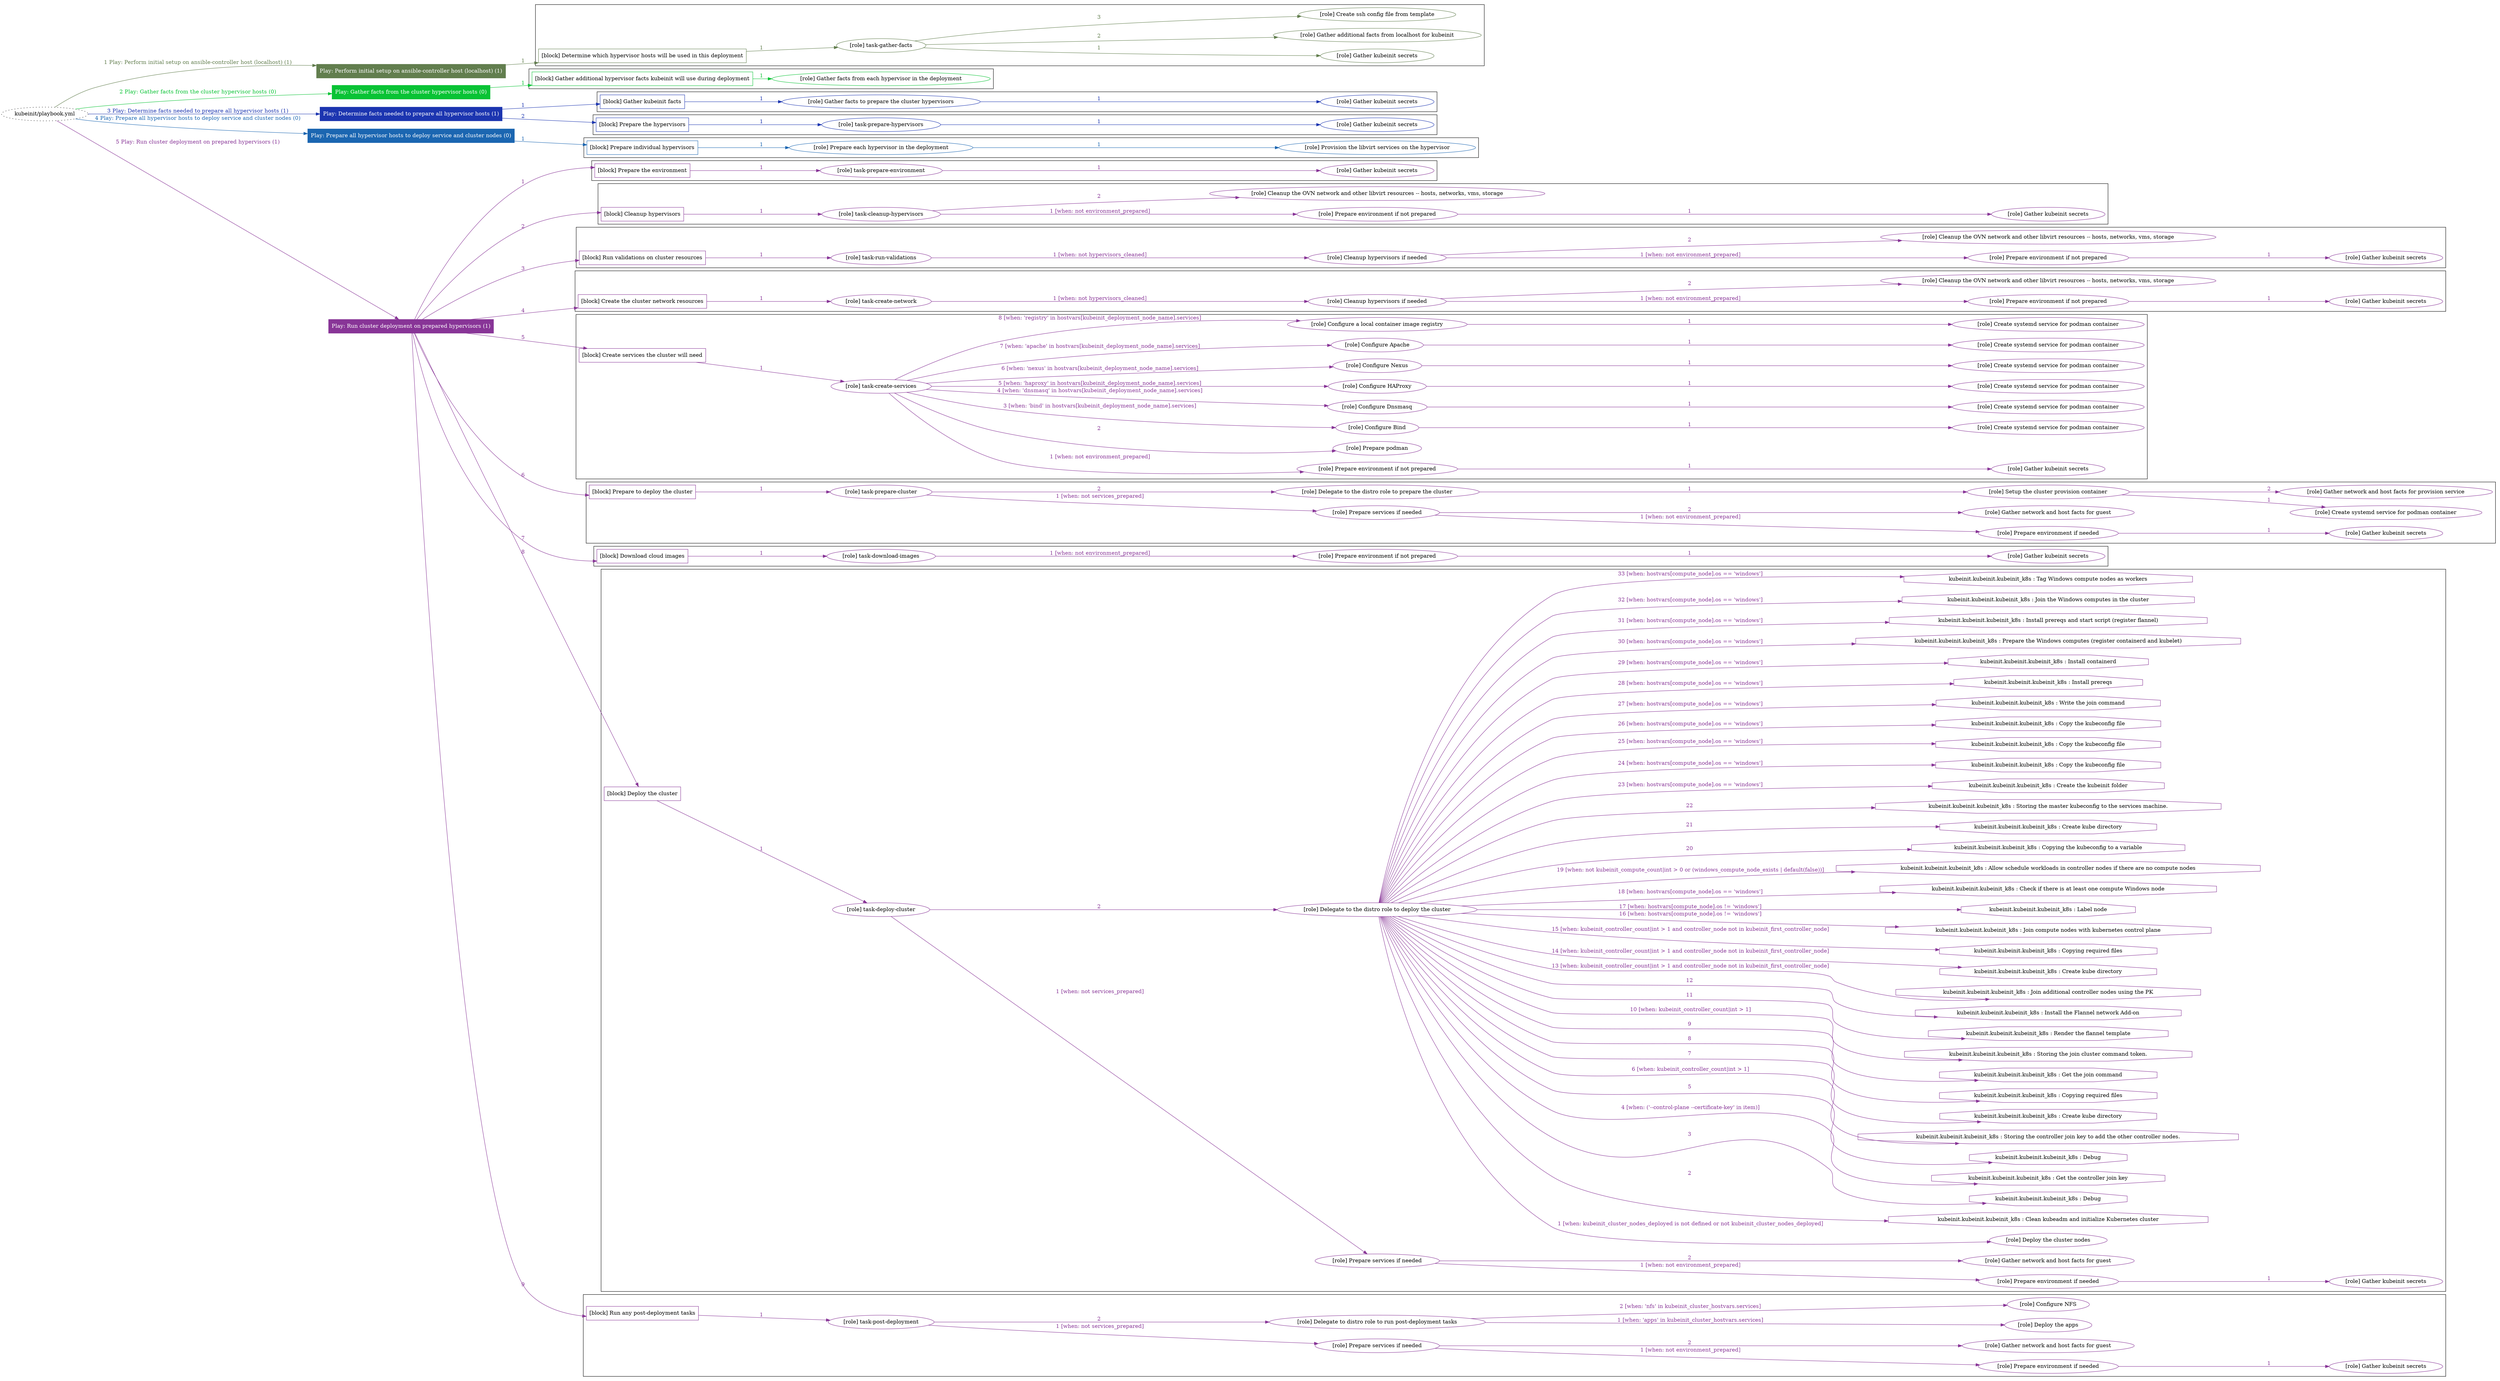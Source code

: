 digraph {
	graph [concentrate=true ordering=in rankdir=LR ratio=fill]
	edge [esep=5 sep=10]
	"kubeinit/playbook.yml" [URL="/home/runner/work/kubeinit/kubeinit/kubeinit/playbook.yml" id=playbook_6cd1c90b style=dotted]
	"kubeinit/playbook.yml" -> play_2596eaed [label="1 Play: Perform initial setup on ansible-controller host (localhost) (1)" color="#627e4e" fontcolor="#627e4e" id=edge_play_2596eaed labeltooltip="1 Play: Perform initial setup on ansible-controller host (localhost) (1)" tooltip="1 Play: Perform initial setup on ansible-controller host (localhost) (1)"]
	subgraph "Play: Perform initial setup on ansible-controller host (localhost) (1)" {
		play_2596eaed [label="Play: Perform initial setup on ansible-controller host (localhost) (1)" URL="/home/runner/work/kubeinit/kubeinit/kubeinit/playbook.yml" color="#627e4e" fontcolor="#ffffff" id=play_2596eaed shape=box style=filled tooltip=localhost]
		play_2596eaed -> block_2d318a64 [label=1 color="#627e4e" fontcolor="#627e4e" id=edge_block_2d318a64 labeltooltip=1 tooltip=1]
		subgraph cluster_block_2d318a64 {
			block_2d318a64 [label="[block] Determine which hypervisor hosts will be used in this deployment" URL="/home/runner/work/kubeinit/kubeinit/kubeinit/playbook.yml" color="#627e4e" id=block_2d318a64 labeltooltip="Determine which hypervisor hosts will be used in this deployment" shape=box tooltip="Determine which hypervisor hosts will be used in this deployment"]
			block_2d318a64 -> role_06f426f0 [label="1 " color="#627e4e" fontcolor="#627e4e" id=edge_role_06f426f0 labeltooltip="1 " tooltip="1 "]
			subgraph "task-gather-facts" {
				role_06f426f0 [label="[role] task-gather-facts" URL="/home/runner/work/kubeinit/kubeinit/kubeinit/playbook.yml" color="#627e4e" id=role_06f426f0 tooltip="task-gather-facts"]
				role_06f426f0 -> role_723dde45 [label="1 " color="#627e4e" fontcolor="#627e4e" id=edge_role_723dde45 labeltooltip="1 " tooltip="1 "]
				subgraph "Gather kubeinit secrets" {
					role_723dde45 [label="[role] Gather kubeinit secrets" URL="/home/runner/.ansible/collections/ansible_collections/kubeinit/kubeinit/roles/kubeinit_prepare/tasks/build_hypervisors_group.yml" color="#627e4e" id=role_723dde45 tooltip="Gather kubeinit secrets"]
				}
				role_06f426f0 -> role_56e23684 [label="2 " color="#627e4e" fontcolor="#627e4e" id=edge_role_56e23684 labeltooltip="2 " tooltip="2 "]
				subgraph "Gather additional facts from localhost for kubeinit" {
					role_56e23684 [label="[role] Gather additional facts from localhost for kubeinit" URL="/home/runner/.ansible/collections/ansible_collections/kubeinit/kubeinit/roles/kubeinit_prepare/tasks/build_hypervisors_group.yml" color="#627e4e" id=role_56e23684 tooltip="Gather additional facts from localhost for kubeinit"]
				}
				role_06f426f0 -> role_3314333c [label="3 " color="#627e4e" fontcolor="#627e4e" id=edge_role_3314333c labeltooltip="3 " tooltip="3 "]
				subgraph "Create ssh config file from template" {
					role_3314333c [label="[role] Create ssh config file from template" URL="/home/runner/.ansible/collections/ansible_collections/kubeinit/kubeinit/roles/kubeinit_prepare/tasks/build_hypervisors_group.yml" color="#627e4e" id=role_3314333c tooltip="Create ssh config file from template"]
				}
			}
		}
	}
	"kubeinit/playbook.yml" -> play_8a910656 [label="2 Play: Gather facts from the cluster hypervisor hosts (0)" color="#09c335" fontcolor="#09c335" id=edge_play_8a910656 labeltooltip="2 Play: Gather facts from the cluster hypervisor hosts (0)" tooltip="2 Play: Gather facts from the cluster hypervisor hosts (0)"]
	subgraph "Play: Gather facts from the cluster hypervisor hosts (0)" {
		play_8a910656 [label="Play: Gather facts from the cluster hypervisor hosts (0)" URL="/home/runner/work/kubeinit/kubeinit/kubeinit/playbook.yml" color="#09c335" fontcolor="#ffffff" id=play_8a910656 shape=box style=filled tooltip="Play: Gather facts from the cluster hypervisor hosts (0)"]
		play_8a910656 -> block_aadad2a4 [label=1 color="#09c335" fontcolor="#09c335" id=edge_block_aadad2a4 labeltooltip=1 tooltip=1]
		subgraph cluster_block_aadad2a4 {
			block_aadad2a4 [label="[block] Gather additional hypervisor facts kubeinit will use during deployment" URL="/home/runner/work/kubeinit/kubeinit/kubeinit/playbook.yml" color="#09c335" id=block_aadad2a4 labeltooltip="Gather additional hypervisor facts kubeinit will use during deployment" shape=box tooltip="Gather additional hypervisor facts kubeinit will use during deployment"]
			block_aadad2a4 -> role_eaeef85c [label="1 " color="#09c335" fontcolor="#09c335" id=edge_role_eaeef85c labeltooltip="1 " tooltip="1 "]
			subgraph "Gather facts from each hypervisor in the deployment" {
				role_eaeef85c [label="[role] Gather facts from each hypervisor in the deployment" URL="/home/runner/work/kubeinit/kubeinit/kubeinit/playbook.yml" color="#09c335" id=role_eaeef85c tooltip="Gather facts from each hypervisor in the deployment"]
			}
		}
	}
	"kubeinit/playbook.yml" -> play_8c38d29a [label="3 Play: Determine facts needed to prepare all hypervisor hosts (1)" color="#1c35b0" fontcolor="#1c35b0" id=edge_play_8c38d29a labeltooltip="3 Play: Determine facts needed to prepare all hypervisor hosts (1)" tooltip="3 Play: Determine facts needed to prepare all hypervisor hosts (1)"]
	subgraph "Play: Determine facts needed to prepare all hypervisor hosts (1)" {
		play_8c38d29a [label="Play: Determine facts needed to prepare all hypervisor hosts (1)" URL="/home/runner/work/kubeinit/kubeinit/kubeinit/playbook.yml" color="#1c35b0" fontcolor="#ffffff" id=play_8c38d29a shape=box style=filled tooltip=localhost]
		play_8c38d29a -> block_cac053df [label=1 color="#1c35b0" fontcolor="#1c35b0" id=edge_block_cac053df labeltooltip=1 tooltip=1]
		subgraph cluster_block_cac053df {
			block_cac053df [label="[block] Gather kubeinit facts" URL="/home/runner/work/kubeinit/kubeinit/kubeinit/playbook.yml" color="#1c35b0" id=block_cac053df labeltooltip="Gather kubeinit facts" shape=box tooltip="Gather kubeinit facts"]
			block_cac053df -> role_0bf59daf [label="1 " color="#1c35b0" fontcolor="#1c35b0" id=edge_role_0bf59daf labeltooltip="1 " tooltip="1 "]
			subgraph "Gather facts to prepare the cluster hypervisors" {
				role_0bf59daf [label="[role] Gather facts to prepare the cluster hypervisors" URL="/home/runner/work/kubeinit/kubeinit/kubeinit/playbook.yml" color="#1c35b0" id=role_0bf59daf tooltip="Gather facts to prepare the cluster hypervisors"]
				role_0bf59daf -> role_7d1bb1bf [label="1 " color="#1c35b0" fontcolor="#1c35b0" id=edge_role_7d1bb1bf labeltooltip="1 " tooltip="1 "]
				subgraph "Gather kubeinit secrets" {
					role_7d1bb1bf [label="[role] Gather kubeinit secrets" URL="/home/runner/.ansible/collections/ansible_collections/kubeinit/kubeinit/roles/kubeinit_prepare/tasks/gather_kubeinit_facts.yml" color="#1c35b0" id=role_7d1bb1bf tooltip="Gather kubeinit secrets"]
				}
			}
		}
		play_8c38d29a -> block_60a79289 [label=2 color="#1c35b0" fontcolor="#1c35b0" id=edge_block_60a79289 labeltooltip=2 tooltip=2]
		subgraph cluster_block_60a79289 {
			block_60a79289 [label="[block] Prepare the hypervisors" URL="/home/runner/work/kubeinit/kubeinit/kubeinit/playbook.yml" color="#1c35b0" id=block_60a79289 labeltooltip="Prepare the hypervisors" shape=box tooltip="Prepare the hypervisors"]
			block_60a79289 -> role_47d7f6bb [label="1 " color="#1c35b0" fontcolor="#1c35b0" id=edge_role_47d7f6bb labeltooltip="1 " tooltip="1 "]
			subgraph "task-prepare-hypervisors" {
				role_47d7f6bb [label="[role] task-prepare-hypervisors" URL="/home/runner/work/kubeinit/kubeinit/kubeinit/playbook.yml" color="#1c35b0" id=role_47d7f6bb tooltip="task-prepare-hypervisors"]
				role_47d7f6bb -> role_00a6369d [label="1 " color="#1c35b0" fontcolor="#1c35b0" id=edge_role_00a6369d labeltooltip="1 " tooltip="1 "]
				subgraph "Gather kubeinit secrets" {
					role_00a6369d [label="[role] Gather kubeinit secrets" URL="/home/runner/.ansible/collections/ansible_collections/kubeinit/kubeinit/roles/kubeinit_prepare/tasks/gather_kubeinit_facts.yml" color="#1c35b0" id=role_00a6369d tooltip="Gather kubeinit secrets"]
				}
			}
		}
	}
	"kubeinit/playbook.yml" -> play_b1c1592c [label="4 Play: Prepare all hypervisor hosts to deploy service and cluster nodes (0)" color="#1b66b1" fontcolor="#1b66b1" id=edge_play_b1c1592c labeltooltip="4 Play: Prepare all hypervisor hosts to deploy service and cluster nodes (0)" tooltip="4 Play: Prepare all hypervisor hosts to deploy service and cluster nodes (0)"]
	subgraph "Play: Prepare all hypervisor hosts to deploy service and cluster nodes (0)" {
		play_b1c1592c [label="Play: Prepare all hypervisor hosts to deploy service and cluster nodes (0)" URL="/home/runner/work/kubeinit/kubeinit/kubeinit/playbook.yml" color="#1b66b1" fontcolor="#ffffff" id=play_b1c1592c shape=box style=filled tooltip="Play: Prepare all hypervisor hosts to deploy service and cluster nodes (0)"]
		play_b1c1592c -> block_185d0846 [label=1 color="#1b66b1" fontcolor="#1b66b1" id=edge_block_185d0846 labeltooltip=1 tooltip=1]
		subgraph cluster_block_185d0846 {
			block_185d0846 [label="[block] Prepare individual hypervisors" URL="/home/runner/work/kubeinit/kubeinit/kubeinit/playbook.yml" color="#1b66b1" id=block_185d0846 labeltooltip="Prepare individual hypervisors" shape=box tooltip="Prepare individual hypervisors"]
			block_185d0846 -> role_83cc82c0 [label="1 " color="#1b66b1" fontcolor="#1b66b1" id=edge_role_83cc82c0 labeltooltip="1 " tooltip="1 "]
			subgraph "Prepare each hypervisor in the deployment" {
				role_83cc82c0 [label="[role] Prepare each hypervisor in the deployment" URL="/home/runner/work/kubeinit/kubeinit/kubeinit/playbook.yml" color="#1b66b1" id=role_83cc82c0 tooltip="Prepare each hypervisor in the deployment"]
				role_83cc82c0 -> role_b34297ec [label="1 " color="#1b66b1" fontcolor="#1b66b1" id=edge_role_b34297ec labeltooltip="1 " tooltip="1 "]
				subgraph "Provision the libvirt services on the hypervisor" {
					role_b34297ec [label="[role] Provision the libvirt services on the hypervisor" URL="/home/runner/.ansible/collections/ansible_collections/kubeinit/kubeinit/roles/kubeinit_prepare/tasks/prepare_hypervisor.yml" color="#1b66b1" id=role_b34297ec tooltip="Provision the libvirt services on the hypervisor"]
				}
			}
		}
	}
	"kubeinit/playbook.yml" -> play_fc7db568 [label="5 Play: Run cluster deployment on prepared hypervisors (1)" color="#883597" fontcolor="#883597" id=edge_play_fc7db568 labeltooltip="5 Play: Run cluster deployment on prepared hypervisors (1)" tooltip="5 Play: Run cluster deployment on prepared hypervisors (1)"]
	subgraph "Play: Run cluster deployment on prepared hypervisors (1)" {
		play_fc7db568 [label="Play: Run cluster deployment on prepared hypervisors (1)" URL="/home/runner/work/kubeinit/kubeinit/kubeinit/playbook.yml" color="#883597" fontcolor="#ffffff" id=play_fc7db568 shape=box style=filled tooltip=localhost]
		play_fc7db568 -> block_4b67304a [label=1 color="#883597" fontcolor="#883597" id=edge_block_4b67304a labeltooltip=1 tooltip=1]
		subgraph cluster_block_4b67304a {
			block_4b67304a [label="[block] Prepare the environment" URL="/home/runner/work/kubeinit/kubeinit/kubeinit/playbook.yml" color="#883597" id=block_4b67304a labeltooltip="Prepare the environment" shape=box tooltip="Prepare the environment"]
			block_4b67304a -> role_088a3d6b [label="1 " color="#883597" fontcolor="#883597" id=edge_role_088a3d6b labeltooltip="1 " tooltip="1 "]
			subgraph "task-prepare-environment" {
				role_088a3d6b [label="[role] task-prepare-environment" URL="/home/runner/work/kubeinit/kubeinit/kubeinit/playbook.yml" color="#883597" id=role_088a3d6b tooltip="task-prepare-environment"]
				role_088a3d6b -> role_ca951003 [label="1 " color="#883597" fontcolor="#883597" id=edge_role_ca951003 labeltooltip="1 " tooltip="1 "]
				subgraph "Gather kubeinit secrets" {
					role_ca951003 [label="[role] Gather kubeinit secrets" URL="/home/runner/.ansible/collections/ansible_collections/kubeinit/kubeinit/roles/kubeinit_prepare/tasks/gather_kubeinit_facts.yml" color="#883597" id=role_ca951003 tooltip="Gather kubeinit secrets"]
				}
			}
		}
		play_fc7db568 -> block_33409032 [label=2 color="#883597" fontcolor="#883597" id=edge_block_33409032 labeltooltip=2 tooltip=2]
		subgraph cluster_block_33409032 {
			block_33409032 [label="[block] Cleanup hypervisors" URL="/home/runner/work/kubeinit/kubeinit/kubeinit/playbook.yml" color="#883597" id=block_33409032 labeltooltip="Cleanup hypervisors" shape=box tooltip="Cleanup hypervisors"]
			block_33409032 -> role_231fa9fe [label="1 " color="#883597" fontcolor="#883597" id=edge_role_231fa9fe labeltooltip="1 " tooltip="1 "]
			subgraph "task-cleanup-hypervisors" {
				role_231fa9fe [label="[role] task-cleanup-hypervisors" URL="/home/runner/work/kubeinit/kubeinit/kubeinit/playbook.yml" color="#883597" id=role_231fa9fe tooltip="task-cleanup-hypervisors"]
				role_231fa9fe -> role_cd4d8c81 [label="1 [when: not environment_prepared]" color="#883597" fontcolor="#883597" id=edge_role_cd4d8c81 labeltooltip="1 [when: not environment_prepared]" tooltip="1 [when: not environment_prepared]"]
				subgraph "Prepare environment if not prepared" {
					role_cd4d8c81 [label="[role] Prepare environment if not prepared" URL="/home/runner/.ansible/collections/ansible_collections/kubeinit/kubeinit/roles/kubeinit_prepare/tasks/cleanup_hypervisors.yml" color="#883597" id=role_cd4d8c81 tooltip="Prepare environment if not prepared"]
					role_cd4d8c81 -> role_4d11ce6a [label="1 " color="#883597" fontcolor="#883597" id=edge_role_4d11ce6a labeltooltip="1 " tooltip="1 "]
					subgraph "Gather kubeinit secrets" {
						role_4d11ce6a [label="[role] Gather kubeinit secrets" URL="/home/runner/.ansible/collections/ansible_collections/kubeinit/kubeinit/roles/kubeinit_prepare/tasks/gather_kubeinit_facts.yml" color="#883597" id=role_4d11ce6a tooltip="Gather kubeinit secrets"]
					}
				}
				role_231fa9fe -> role_befc168a [label="2 " color="#883597" fontcolor="#883597" id=edge_role_befc168a labeltooltip="2 " tooltip="2 "]
				subgraph "Cleanup the OVN network and other libvirt resources -- hosts, networks, vms, storage" {
					role_befc168a [label="[role] Cleanup the OVN network and other libvirt resources -- hosts, networks, vms, storage" URL="/home/runner/.ansible/collections/ansible_collections/kubeinit/kubeinit/roles/kubeinit_prepare/tasks/cleanup_hypervisors.yml" color="#883597" id=role_befc168a tooltip="Cleanup the OVN network and other libvirt resources -- hosts, networks, vms, storage"]
				}
			}
		}
		play_fc7db568 -> block_1a5bb47a [label=3 color="#883597" fontcolor="#883597" id=edge_block_1a5bb47a labeltooltip=3 tooltip=3]
		subgraph cluster_block_1a5bb47a {
			block_1a5bb47a [label="[block] Run validations on cluster resources" URL="/home/runner/work/kubeinit/kubeinit/kubeinit/playbook.yml" color="#883597" id=block_1a5bb47a labeltooltip="Run validations on cluster resources" shape=box tooltip="Run validations on cluster resources"]
			block_1a5bb47a -> role_2c26dd1b [label="1 " color="#883597" fontcolor="#883597" id=edge_role_2c26dd1b labeltooltip="1 " tooltip="1 "]
			subgraph "task-run-validations" {
				role_2c26dd1b [label="[role] task-run-validations" URL="/home/runner/work/kubeinit/kubeinit/kubeinit/playbook.yml" color="#883597" id=role_2c26dd1b tooltip="task-run-validations"]
				role_2c26dd1b -> role_2e490c1e [label="1 [when: not hypervisors_cleaned]" color="#883597" fontcolor="#883597" id=edge_role_2e490c1e labeltooltip="1 [when: not hypervisors_cleaned]" tooltip="1 [when: not hypervisors_cleaned]"]
				subgraph "Cleanup hypervisors if needed" {
					role_2e490c1e [label="[role] Cleanup hypervisors if needed" URL="/home/runner/.ansible/collections/ansible_collections/kubeinit/kubeinit/roles/kubeinit_validations/tasks/main.yml" color="#883597" id=role_2e490c1e tooltip="Cleanup hypervisors if needed"]
					role_2e490c1e -> role_057f5fc7 [label="1 [when: not environment_prepared]" color="#883597" fontcolor="#883597" id=edge_role_057f5fc7 labeltooltip="1 [when: not environment_prepared]" tooltip="1 [when: not environment_prepared]"]
					subgraph "Prepare environment if not prepared" {
						role_057f5fc7 [label="[role] Prepare environment if not prepared" URL="/home/runner/.ansible/collections/ansible_collections/kubeinit/kubeinit/roles/kubeinit_prepare/tasks/cleanup_hypervisors.yml" color="#883597" id=role_057f5fc7 tooltip="Prepare environment if not prepared"]
						role_057f5fc7 -> role_92727cf8 [label="1 " color="#883597" fontcolor="#883597" id=edge_role_92727cf8 labeltooltip="1 " tooltip="1 "]
						subgraph "Gather kubeinit secrets" {
							role_92727cf8 [label="[role] Gather kubeinit secrets" URL="/home/runner/.ansible/collections/ansible_collections/kubeinit/kubeinit/roles/kubeinit_prepare/tasks/gather_kubeinit_facts.yml" color="#883597" id=role_92727cf8 tooltip="Gather kubeinit secrets"]
						}
					}
					role_2e490c1e -> role_3b233b95 [label="2 " color="#883597" fontcolor="#883597" id=edge_role_3b233b95 labeltooltip="2 " tooltip="2 "]
					subgraph "Cleanup the OVN network and other libvirt resources -- hosts, networks, vms, storage" {
						role_3b233b95 [label="[role] Cleanup the OVN network and other libvirt resources -- hosts, networks, vms, storage" URL="/home/runner/.ansible/collections/ansible_collections/kubeinit/kubeinit/roles/kubeinit_prepare/tasks/cleanup_hypervisors.yml" color="#883597" id=role_3b233b95 tooltip="Cleanup the OVN network and other libvirt resources -- hosts, networks, vms, storage"]
					}
				}
			}
		}
		play_fc7db568 -> block_cf1c6bbc [label=4 color="#883597" fontcolor="#883597" id=edge_block_cf1c6bbc labeltooltip=4 tooltip=4]
		subgraph cluster_block_cf1c6bbc {
			block_cf1c6bbc [label="[block] Create the cluster network resources" URL="/home/runner/work/kubeinit/kubeinit/kubeinit/playbook.yml" color="#883597" id=block_cf1c6bbc labeltooltip="Create the cluster network resources" shape=box tooltip="Create the cluster network resources"]
			block_cf1c6bbc -> role_b7f84f1e [label="1 " color="#883597" fontcolor="#883597" id=edge_role_b7f84f1e labeltooltip="1 " tooltip="1 "]
			subgraph "task-create-network" {
				role_b7f84f1e [label="[role] task-create-network" URL="/home/runner/work/kubeinit/kubeinit/kubeinit/playbook.yml" color="#883597" id=role_b7f84f1e tooltip="task-create-network"]
				role_b7f84f1e -> role_863b9862 [label="1 [when: not hypervisors_cleaned]" color="#883597" fontcolor="#883597" id=edge_role_863b9862 labeltooltip="1 [when: not hypervisors_cleaned]" tooltip="1 [when: not hypervisors_cleaned]"]
				subgraph "Cleanup hypervisors if needed" {
					role_863b9862 [label="[role] Cleanup hypervisors if needed" URL="/home/runner/.ansible/collections/ansible_collections/kubeinit/kubeinit/roles/kubeinit_libvirt/tasks/create_network.yml" color="#883597" id=role_863b9862 tooltip="Cleanup hypervisors if needed"]
					role_863b9862 -> role_1a20f702 [label="1 [when: not environment_prepared]" color="#883597" fontcolor="#883597" id=edge_role_1a20f702 labeltooltip="1 [when: not environment_prepared]" tooltip="1 [when: not environment_prepared]"]
					subgraph "Prepare environment if not prepared" {
						role_1a20f702 [label="[role] Prepare environment if not prepared" URL="/home/runner/.ansible/collections/ansible_collections/kubeinit/kubeinit/roles/kubeinit_prepare/tasks/cleanup_hypervisors.yml" color="#883597" id=role_1a20f702 tooltip="Prepare environment if not prepared"]
						role_1a20f702 -> role_106dc65d [label="1 " color="#883597" fontcolor="#883597" id=edge_role_106dc65d labeltooltip="1 " tooltip="1 "]
						subgraph "Gather kubeinit secrets" {
							role_106dc65d [label="[role] Gather kubeinit secrets" URL="/home/runner/.ansible/collections/ansible_collections/kubeinit/kubeinit/roles/kubeinit_prepare/tasks/gather_kubeinit_facts.yml" color="#883597" id=role_106dc65d tooltip="Gather kubeinit secrets"]
						}
					}
					role_863b9862 -> role_77053f03 [label="2 " color="#883597" fontcolor="#883597" id=edge_role_77053f03 labeltooltip="2 " tooltip="2 "]
					subgraph "Cleanup the OVN network and other libvirt resources -- hosts, networks, vms, storage" {
						role_77053f03 [label="[role] Cleanup the OVN network and other libvirt resources -- hosts, networks, vms, storage" URL="/home/runner/.ansible/collections/ansible_collections/kubeinit/kubeinit/roles/kubeinit_prepare/tasks/cleanup_hypervisors.yml" color="#883597" id=role_77053f03 tooltip="Cleanup the OVN network and other libvirt resources -- hosts, networks, vms, storage"]
					}
				}
			}
		}
		play_fc7db568 -> block_3d123878 [label=5 color="#883597" fontcolor="#883597" id=edge_block_3d123878 labeltooltip=5 tooltip=5]
		subgraph cluster_block_3d123878 {
			block_3d123878 [label="[block] Create services the cluster will need" URL="/home/runner/work/kubeinit/kubeinit/kubeinit/playbook.yml" color="#883597" id=block_3d123878 labeltooltip="Create services the cluster will need" shape=box tooltip="Create services the cluster will need"]
			block_3d123878 -> role_49d8711d [label="1 " color="#883597" fontcolor="#883597" id=edge_role_49d8711d labeltooltip="1 " tooltip="1 "]
			subgraph "task-create-services" {
				role_49d8711d [label="[role] task-create-services" URL="/home/runner/work/kubeinit/kubeinit/kubeinit/playbook.yml" color="#883597" id=role_49d8711d tooltip="task-create-services"]
				role_49d8711d -> role_4f2101cf [label="1 [when: not environment_prepared]" color="#883597" fontcolor="#883597" id=edge_role_4f2101cf labeltooltip="1 [when: not environment_prepared]" tooltip="1 [when: not environment_prepared]"]
				subgraph "Prepare environment if not prepared" {
					role_4f2101cf [label="[role] Prepare environment if not prepared" URL="/home/runner/.ansible/collections/ansible_collections/kubeinit/kubeinit/roles/kubeinit_services/tasks/main.yml" color="#883597" id=role_4f2101cf tooltip="Prepare environment if not prepared"]
					role_4f2101cf -> role_47a66493 [label="1 " color="#883597" fontcolor="#883597" id=edge_role_47a66493 labeltooltip="1 " tooltip="1 "]
					subgraph "Gather kubeinit secrets" {
						role_47a66493 [label="[role] Gather kubeinit secrets" URL="/home/runner/.ansible/collections/ansible_collections/kubeinit/kubeinit/roles/kubeinit_prepare/tasks/gather_kubeinit_facts.yml" color="#883597" id=role_47a66493 tooltip="Gather kubeinit secrets"]
					}
				}
				role_49d8711d -> role_ff10ff12 [label="2 " color="#883597" fontcolor="#883597" id=edge_role_ff10ff12 labeltooltip="2 " tooltip="2 "]
				subgraph "Prepare podman" {
					role_ff10ff12 [label="[role] Prepare podman" URL="/home/runner/.ansible/collections/ansible_collections/kubeinit/kubeinit/roles/kubeinit_services/tasks/00_create_service_pod.yml" color="#883597" id=role_ff10ff12 tooltip="Prepare podman"]
				}
				role_49d8711d -> role_e0fc88f6 [label="3 [when: 'bind' in hostvars[kubeinit_deployment_node_name].services]" color="#883597" fontcolor="#883597" id=edge_role_e0fc88f6 labeltooltip="3 [when: 'bind' in hostvars[kubeinit_deployment_node_name].services]" tooltip="3 [when: 'bind' in hostvars[kubeinit_deployment_node_name].services]"]
				subgraph "Configure Bind" {
					role_e0fc88f6 [label="[role] Configure Bind" URL="/home/runner/.ansible/collections/ansible_collections/kubeinit/kubeinit/roles/kubeinit_services/tasks/start_services_containers.yml" color="#883597" id=role_e0fc88f6 tooltip="Configure Bind"]
					role_e0fc88f6 -> role_2c2c0b83 [label="1 " color="#883597" fontcolor="#883597" id=edge_role_2c2c0b83 labeltooltip="1 " tooltip="1 "]
					subgraph "Create systemd service for podman container" {
						role_2c2c0b83 [label="[role] Create systemd service for podman container" URL="/home/runner/.ansible/collections/ansible_collections/kubeinit/kubeinit/roles/kubeinit_bind/tasks/main.yml" color="#883597" id=role_2c2c0b83 tooltip="Create systemd service for podman container"]
					}
				}
				role_49d8711d -> role_540785b8 [label="4 [when: 'dnsmasq' in hostvars[kubeinit_deployment_node_name].services]" color="#883597" fontcolor="#883597" id=edge_role_540785b8 labeltooltip="4 [when: 'dnsmasq' in hostvars[kubeinit_deployment_node_name].services]" tooltip="4 [when: 'dnsmasq' in hostvars[kubeinit_deployment_node_name].services]"]
				subgraph "Configure Dnsmasq" {
					role_540785b8 [label="[role] Configure Dnsmasq" URL="/home/runner/.ansible/collections/ansible_collections/kubeinit/kubeinit/roles/kubeinit_services/tasks/start_services_containers.yml" color="#883597" id=role_540785b8 tooltip="Configure Dnsmasq"]
					role_540785b8 -> role_a8b24229 [label="1 " color="#883597" fontcolor="#883597" id=edge_role_a8b24229 labeltooltip="1 " tooltip="1 "]
					subgraph "Create systemd service for podman container" {
						role_a8b24229 [label="[role] Create systemd service for podman container" URL="/home/runner/.ansible/collections/ansible_collections/kubeinit/kubeinit/roles/kubeinit_dnsmasq/tasks/main.yml" color="#883597" id=role_a8b24229 tooltip="Create systemd service for podman container"]
					}
				}
				role_49d8711d -> role_2ce8d0b9 [label="5 [when: 'haproxy' in hostvars[kubeinit_deployment_node_name].services]" color="#883597" fontcolor="#883597" id=edge_role_2ce8d0b9 labeltooltip="5 [when: 'haproxy' in hostvars[kubeinit_deployment_node_name].services]" tooltip="5 [when: 'haproxy' in hostvars[kubeinit_deployment_node_name].services]"]
				subgraph "Configure HAProxy" {
					role_2ce8d0b9 [label="[role] Configure HAProxy" URL="/home/runner/.ansible/collections/ansible_collections/kubeinit/kubeinit/roles/kubeinit_services/tasks/start_services_containers.yml" color="#883597" id=role_2ce8d0b9 tooltip="Configure HAProxy"]
					role_2ce8d0b9 -> role_f41e4afe [label="1 " color="#883597" fontcolor="#883597" id=edge_role_f41e4afe labeltooltip="1 " tooltip="1 "]
					subgraph "Create systemd service for podman container" {
						role_f41e4afe [label="[role] Create systemd service for podman container" URL="/home/runner/.ansible/collections/ansible_collections/kubeinit/kubeinit/roles/kubeinit_haproxy/tasks/main.yml" color="#883597" id=role_f41e4afe tooltip="Create systemd service for podman container"]
					}
				}
				role_49d8711d -> role_27f4f316 [label="6 [when: 'nexus' in hostvars[kubeinit_deployment_node_name].services]" color="#883597" fontcolor="#883597" id=edge_role_27f4f316 labeltooltip="6 [when: 'nexus' in hostvars[kubeinit_deployment_node_name].services]" tooltip="6 [when: 'nexus' in hostvars[kubeinit_deployment_node_name].services]"]
				subgraph "Configure Nexus" {
					role_27f4f316 [label="[role] Configure Nexus" URL="/home/runner/.ansible/collections/ansible_collections/kubeinit/kubeinit/roles/kubeinit_services/tasks/start_services_containers.yml" color="#883597" id=role_27f4f316 tooltip="Configure Nexus"]
					role_27f4f316 -> role_258161ac [label="1 " color="#883597" fontcolor="#883597" id=edge_role_258161ac labeltooltip="1 " tooltip="1 "]
					subgraph "Create systemd service for podman container" {
						role_258161ac [label="[role] Create systemd service for podman container" URL="/home/runner/.ansible/collections/ansible_collections/kubeinit/kubeinit/roles/kubeinit_nexus/tasks/main.yml" color="#883597" id=role_258161ac tooltip="Create systemd service for podman container"]
					}
				}
				role_49d8711d -> role_ebfbbaba [label="7 [when: 'apache' in hostvars[kubeinit_deployment_node_name].services]" color="#883597" fontcolor="#883597" id=edge_role_ebfbbaba labeltooltip="7 [when: 'apache' in hostvars[kubeinit_deployment_node_name].services]" tooltip="7 [when: 'apache' in hostvars[kubeinit_deployment_node_name].services]"]
				subgraph "Configure Apache" {
					role_ebfbbaba [label="[role] Configure Apache" URL="/home/runner/.ansible/collections/ansible_collections/kubeinit/kubeinit/roles/kubeinit_services/tasks/start_services_containers.yml" color="#883597" id=role_ebfbbaba tooltip="Configure Apache"]
					role_ebfbbaba -> role_e1185780 [label="1 " color="#883597" fontcolor="#883597" id=edge_role_e1185780 labeltooltip="1 " tooltip="1 "]
					subgraph "Create systemd service for podman container" {
						role_e1185780 [label="[role] Create systemd service for podman container" URL="/home/runner/.ansible/collections/ansible_collections/kubeinit/kubeinit/roles/kubeinit_apache/tasks/main.yml" color="#883597" id=role_e1185780 tooltip="Create systemd service for podman container"]
					}
				}
				role_49d8711d -> role_fdabffb7 [label="8 [when: 'registry' in hostvars[kubeinit_deployment_node_name].services]" color="#883597" fontcolor="#883597" id=edge_role_fdabffb7 labeltooltip="8 [when: 'registry' in hostvars[kubeinit_deployment_node_name].services]" tooltip="8 [when: 'registry' in hostvars[kubeinit_deployment_node_name].services]"]
				subgraph "Configure a local container image registry" {
					role_fdabffb7 [label="[role] Configure a local container image registry" URL="/home/runner/.ansible/collections/ansible_collections/kubeinit/kubeinit/roles/kubeinit_services/tasks/start_services_containers.yml" color="#883597" id=role_fdabffb7 tooltip="Configure a local container image registry"]
					role_fdabffb7 -> role_b4384947 [label="1 " color="#883597" fontcolor="#883597" id=edge_role_b4384947 labeltooltip="1 " tooltip="1 "]
					subgraph "Create systemd service for podman container" {
						role_b4384947 [label="[role] Create systemd service for podman container" URL="/home/runner/.ansible/collections/ansible_collections/kubeinit/kubeinit/roles/kubeinit_registry/tasks/main.yml" color="#883597" id=role_b4384947 tooltip="Create systemd service for podman container"]
					}
				}
			}
		}
		play_fc7db568 -> block_9b396e7a [label=6 color="#883597" fontcolor="#883597" id=edge_block_9b396e7a labeltooltip=6 tooltip=6]
		subgraph cluster_block_9b396e7a {
			block_9b396e7a [label="[block] Prepare to deploy the cluster" URL="/home/runner/work/kubeinit/kubeinit/kubeinit/playbook.yml" color="#883597" id=block_9b396e7a labeltooltip="Prepare to deploy the cluster" shape=box tooltip="Prepare to deploy the cluster"]
			block_9b396e7a -> role_802967f0 [label="1 " color="#883597" fontcolor="#883597" id=edge_role_802967f0 labeltooltip="1 " tooltip="1 "]
			subgraph "task-prepare-cluster" {
				role_802967f0 [label="[role] task-prepare-cluster" URL="/home/runner/work/kubeinit/kubeinit/kubeinit/playbook.yml" color="#883597" id=role_802967f0 tooltip="task-prepare-cluster"]
				role_802967f0 -> role_b1ba9a1e [label="1 [when: not services_prepared]" color="#883597" fontcolor="#883597" id=edge_role_b1ba9a1e labeltooltip="1 [when: not services_prepared]" tooltip="1 [when: not services_prepared]"]
				subgraph "Prepare services if needed" {
					role_b1ba9a1e [label="[role] Prepare services if needed" URL="/home/runner/.ansible/collections/ansible_collections/kubeinit/kubeinit/roles/kubeinit_prepare/tasks/prepare_cluster.yml" color="#883597" id=role_b1ba9a1e tooltip="Prepare services if needed"]
					role_b1ba9a1e -> role_7310f7ca [label="1 [when: not environment_prepared]" color="#883597" fontcolor="#883597" id=edge_role_7310f7ca labeltooltip="1 [when: not environment_prepared]" tooltip="1 [when: not environment_prepared]"]
					subgraph "Prepare environment if needed" {
						role_7310f7ca [label="[role] Prepare environment if needed" URL="/home/runner/.ansible/collections/ansible_collections/kubeinit/kubeinit/roles/kubeinit_services/tasks/prepare_services.yml" color="#883597" id=role_7310f7ca tooltip="Prepare environment if needed"]
						role_7310f7ca -> role_ae7e47a5 [label="1 " color="#883597" fontcolor="#883597" id=edge_role_ae7e47a5 labeltooltip="1 " tooltip="1 "]
						subgraph "Gather kubeinit secrets" {
							role_ae7e47a5 [label="[role] Gather kubeinit secrets" URL="/home/runner/.ansible/collections/ansible_collections/kubeinit/kubeinit/roles/kubeinit_prepare/tasks/gather_kubeinit_facts.yml" color="#883597" id=role_ae7e47a5 tooltip="Gather kubeinit secrets"]
						}
					}
					role_b1ba9a1e -> role_fdf0e905 [label="2 " color="#883597" fontcolor="#883597" id=edge_role_fdf0e905 labeltooltip="2 " tooltip="2 "]
					subgraph "Gather network and host facts for guest" {
						role_fdf0e905 [label="[role] Gather network and host facts for guest" URL="/home/runner/.ansible/collections/ansible_collections/kubeinit/kubeinit/roles/kubeinit_services/tasks/prepare_services.yml" color="#883597" id=role_fdf0e905 tooltip="Gather network and host facts for guest"]
					}
				}
				role_802967f0 -> role_4517867f [label="2 " color="#883597" fontcolor="#883597" id=edge_role_4517867f labeltooltip="2 " tooltip="2 "]
				subgraph "Delegate to the distro role to prepare the cluster" {
					role_4517867f [label="[role] Delegate to the distro role to prepare the cluster" URL="/home/runner/.ansible/collections/ansible_collections/kubeinit/kubeinit/roles/kubeinit_prepare/tasks/prepare_cluster.yml" color="#883597" id=role_4517867f tooltip="Delegate to the distro role to prepare the cluster"]
					role_4517867f -> role_8885175f [label="1 " color="#883597" fontcolor="#883597" id=edge_role_8885175f labeltooltip="1 " tooltip="1 "]
					subgraph "Setup the cluster provision container" {
						role_8885175f [label="[role] Setup the cluster provision container" URL="/home/runner/.ansible/collections/ansible_collections/kubeinit/kubeinit/roles/kubeinit_k8s/tasks/prepare_cluster.yml" color="#883597" id=role_8885175f tooltip="Setup the cluster provision container"]
						role_8885175f -> role_390f50be [label="1 " color="#883597" fontcolor="#883597" id=edge_role_390f50be labeltooltip="1 " tooltip="1 "]
						subgraph "Create systemd service for podman container" {
							role_390f50be [label="[role] Create systemd service for podman container" URL="/home/runner/.ansible/collections/ansible_collections/kubeinit/kubeinit/roles/kubeinit_services/tasks/create_provision_container.yml" color="#883597" id=role_390f50be tooltip="Create systemd service for podman container"]
						}
						role_8885175f -> role_1b0dfc7f [label="2 " color="#883597" fontcolor="#883597" id=edge_role_1b0dfc7f labeltooltip="2 " tooltip="2 "]
						subgraph "Gather network and host facts for provision service" {
							role_1b0dfc7f [label="[role] Gather network and host facts for provision service" URL="/home/runner/.ansible/collections/ansible_collections/kubeinit/kubeinit/roles/kubeinit_services/tasks/create_provision_container.yml" color="#883597" id=role_1b0dfc7f tooltip="Gather network and host facts for provision service"]
						}
					}
				}
			}
		}
		play_fc7db568 -> block_afbb325a [label=7 color="#883597" fontcolor="#883597" id=edge_block_afbb325a labeltooltip=7 tooltip=7]
		subgraph cluster_block_afbb325a {
			block_afbb325a [label="[block] Download cloud images" URL="/home/runner/work/kubeinit/kubeinit/kubeinit/playbook.yml" color="#883597" id=block_afbb325a labeltooltip="Download cloud images" shape=box tooltip="Download cloud images"]
			block_afbb325a -> role_d0733fa5 [label="1 " color="#883597" fontcolor="#883597" id=edge_role_d0733fa5 labeltooltip="1 " tooltip="1 "]
			subgraph "task-download-images" {
				role_d0733fa5 [label="[role] task-download-images" URL="/home/runner/work/kubeinit/kubeinit/kubeinit/playbook.yml" color="#883597" id=role_d0733fa5 tooltip="task-download-images"]
				role_d0733fa5 -> role_14b01da4 [label="1 [when: not environment_prepared]" color="#883597" fontcolor="#883597" id=edge_role_14b01da4 labeltooltip="1 [when: not environment_prepared]" tooltip="1 [when: not environment_prepared]"]
				subgraph "Prepare environment if not prepared" {
					role_14b01da4 [label="[role] Prepare environment if not prepared" URL="/home/runner/.ansible/collections/ansible_collections/kubeinit/kubeinit/roles/kubeinit_libvirt/tasks/download_cloud_images.yml" color="#883597" id=role_14b01da4 tooltip="Prepare environment if not prepared"]
					role_14b01da4 -> role_c4a751ce [label="1 " color="#883597" fontcolor="#883597" id=edge_role_c4a751ce labeltooltip="1 " tooltip="1 "]
					subgraph "Gather kubeinit secrets" {
						role_c4a751ce [label="[role] Gather kubeinit secrets" URL="/home/runner/.ansible/collections/ansible_collections/kubeinit/kubeinit/roles/kubeinit_prepare/tasks/gather_kubeinit_facts.yml" color="#883597" id=role_c4a751ce tooltip="Gather kubeinit secrets"]
					}
				}
			}
		}
		play_fc7db568 -> block_1742516c [label=8 color="#883597" fontcolor="#883597" id=edge_block_1742516c labeltooltip=8 tooltip=8]
		subgraph cluster_block_1742516c {
			block_1742516c [label="[block] Deploy the cluster" URL="/home/runner/work/kubeinit/kubeinit/kubeinit/playbook.yml" color="#883597" id=block_1742516c labeltooltip="Deploy the cluster" shape=box tooltip="Deploy the cluster"]
			block_1742516c -> role_5fe35b5f [label="1 " color="#883597" fontcolor="#883597" id=edge_role_5fe35b5f labeltooltip="1 " tooltip="1 "]
			subgraph "task-deploy-cluster" {
				role_5fe35b5f [label="[role] task-deploy-cluster" URL="/home/runner/work/kubeinit/kubeinit/kubeinit/playbook.yml" color="#883597" id=role_5fe35b5f tooltip="task-deploy-cluster"]
				role_5fe35b5f -> role_9d3dcc6d [label="1 [when: not services_prepared]" color="#883597" fontcolor="#883597" id=edge_role_9d3dcc6d labeltooltip="1 [when: not services_prepared]" tooltip="1 [when: not services_prepared]"]
				subgraph "Prepare services if needed" {
					role_9d3dcc6d [label="[role] Prepare services if needed" URL="/home/runner/.ansible/collections/ansible_collections/kubeinit/kubeinit/roles/kubeinit_prepare/tasks/deploy_cluster.yml" color="#883597" id=role_9d3dcc6d tooltip="Prepare services if needed"]
					role_9d3dcc6d -> role_b1cf666b [label="1 [when: not environment_prepared]" color="#883597" fontcolor="#883597" id=edge_role_b1cf666b labeltooltip="1 [when: not environment_prepared]" tooltip="1 [when: not environment_prepared]"]
					subgraph "Prepare environment if needed" {
						role_b1cf666b [label="[role] Prepare environment if needed" URL="/home/runner/.ansible/collections/ansible_collections/kubeinit/kubeinit/roles/kubeinit_services/tasks/prepare_services.yml" color="#883597" id=role_b1cf666b tooltip="Prepare environment if needed"]
						role_b1cf666b -> role_94a5794c [label="1 " color="#883597" fontcolor="#883597" id=edge_role_94a5794c labeltooltip="1 " tooltip="1 "]
						subgraph "Gather kubeinit secrets" {
							role_94a5794c [label="[role] Gather kubeinit secrets" URL="/home/runner/.ansible/collections/ansible_collections/kubeinit/kubeinit/roles/kubeinit_prepare/tasks/gather_kubeinit_facts.yml" color="#883597" id=role_94a5794c tooltip="Gather kubeinit secrets"]
						}
					}
					role_9d3dcc6d -> role_208fb7d1 [label="2 " color="#883597" fontcolor="#883597" id=edge_role_208fb7d1 labeltooltip="2 " tooltip="2 "]
					subgraph "Gather network and host facts for guest" {
						role_208fb7d1 [label="[role] Gather network and host facts for guest" URL="/home/runner/.ansible/collections/ansible_collections/kubeinit/kubeinit/roles/kubeinit_services/tasks/prepare_services.yml" color="#883597" id=role_208fb7d1 tooltip="Gather network and host facts for guest"]
					}
				}
				role_5fe35b5f -> role_94eeffca [label="2 " color="#883597" fontcolor="#883597" id=edge_role_94eeffca labeltooltip="2 " tooltip="2 "]
				subgraph "Delegate to the distro role to deploy the cluster" {
					role_94eeffca [label="[role] Delegate to the distro role to deploy the cluster" URL="/home/runner/.ansible/collections/ansible_collections/kubeinit/kubeinit/roles/kubeinit_prepare/tasks/deploy_cluster.yml" color="#883597" id=role_94eeffca tooltip="Delegate to the distro role to deploy the cluster"]
					role_94eeffca -> role_fc3a3b23 [label="1 [when: kubeinit_cluster_nodes_deployed is not defined or not kubeinit_cluster_nodes_deployed]" color="#883597" fontcolor="#883597" id=edge_role_fc3a3b23 labeltooltip="1 [when: kubeinit_cluster_nodes_deployed is not defined or not kubeinit_cluster_nodes_deployed]" tooltip="1 [when: kubeinit_cluster_nodes_deployed is not defined or not kubeinit_cluster_nodes_deployed]"]
					subgraph "Deploy the cluster nodes" {
						role_fc3a3b23 [label="[role] Deploy the cluster nodes" URL="/home/runner/.ansible/collections/ansible_collections/kubeinit/kubeinit/roles/kubeinit_k8s/tasks/main.yml" color="#883597" id=role_fc3a3b23 tooltip="Deploy the cluster nodes"]
					}
					task_b5f31d62 [label="kubeinit.kubeinit.kubeinit_k8s : Clean kubeadm and initialize Kubernetes cluster" URL="/home/runner/.ansible/collections/ansible_collections/kubeinit/kubeinit/roles/kubeinit_k8s/tasks/main.yml" color="#883597" id=task_b5f31d62 shape=octagon tooltip="kubeinit.kubeinit.kubeinit_k8s : Clean kubeadm and initialize Kubernetes cluster"]
					role_94eeffca -> task_b5f31d62 [label="2 " color="#883597" fontcolor="#883597" id=edge_task_b5f31d62 labeltooltip="2 " tooltip="2 "]
					task_a054ea4b [label="kubeinit.kubeinit.kubeinit_k8s : Debug" URL="/home/runner/.ansible/collections/ansible_collections/kubeinit/kubeinit/roles/kubeinit_k8s/tasks/main.yml" color="#883597" id=task_a054ea4b shape=octagon tooltip="kubeinit.kubeinit.kubeinit_k8s : Debug"]
					role_94eeffca -> task_a054ea4b [label="3 " color="#883597" fontcolor="#883597" id=edge_task_a054ea4b labeltooltip="3 " tooltip="3 "]
					task_fb74885d [label="kubeinit.kubeinit.kubeinit_k8s : Get the controller join key" URL="/home/runner/.ansible/collections/ansible_collections/kubeinit/kubeinit/roles/kubeinit_k8s/tasks/main.yml" color="#883597" id=task_fb74885d shape=octagon tooltip="kubeinit.kubeinit.kubeinit_k8s : Get the controller join key"]
					role_94eeffca -> task_fb74885d [label="4 [when: ('--control-plane --certificate-key' in item)]" color="#883597" fontcolor="#883597" id=edge_task_fb74885d labeltooltip="4 [when: ('--control-plane --certificate-key' in item)]" tooltip="4 [when: ('--control-plane --certificate-key' in item)]"]
					task_644e5b2c [label="kubeinit.kubeinit.kubeinit_k8s : Debug" URL="/home/runner/.ansible/collections/ansible_collections/kubeinit/kubeinit/roles/kubeinit_k8s/tasks/main.yml" color="#883597" id=task_644e5b2c shape=octagon tooltip="kubeinit.kubeinit.kubeinit_k8s : Debug"]
					role_94eeffca -> task_644e5b2c [label="5 " color="#883597" fontcolor="#883597" id=edge_task_644e5b2c labeltooltip="5 " tooltip="5 "]
					task_19a8264f [label="kubeinit.kubeinit.kubeinit_k8s : Storing the controller join key to add the other controller nodes." URL="/home/runner/.ansible/collections/ansible_collections/kubeinit/kubeinit/roles/kubeinit_k8s/tasks/main.yml" color="#883597" id=task_19a8264f shape=octagon tooltip="kubeinit.kubeinit.kubeinit_k8s : Storing the controller join key to add the other controller nodes."]
					role_94eeffca -> task_19a8264f [label="6 [when: kubeinit_controller_count|int > 1]" color="#883597" fontcolor="#883597" id=edge_task_19a8264f labeltooltip="6 [when: kubeinit_controller_count|int > 1]" tooltip="6 [when: kubeinit_controller_count|int > 1]"]
					task_a3575f11 [label="kubeinit.kubeinit.kubeinit_k8s : Create kube directory" URL="/home/runner/.ansible/collections/ansible_collections/kubeinit/kubeinit/roles/kubeinit_k8s/tasks/main.yml" color="#883597" id=task_a3575f11 shape=octagon tooltip="kubeinit.kubeinit.kubeinit_k8s : Create kube directory"]
					role_94eeffca -> task_a3575f11 [label="7 " color="#883597" fontcolor="#883597" id=edge_task_a3575f11 labeltooltip="7 " tooltip="7 "]
					task_70419cfd [label="kubeinit.kubeinit.kubeinit_k8s : Copying required files" URL="/home/runner/.ansible/collections/ansible_collections/kubeinit/kubeinit/roles/kubeinit_k8s/tasks/main.yml" color="#883597" id=task_70419cfd shape=octagon tooltip="kubeinit.kubeinit.kubeinit_k8s : Copying required files"]
					role_94eeffca -> task_70419cfd [label="8 " color="#883597" fontcolor="#883597" id=edge_task_70419cfd labeltooltip="8 " tooltip="8 "]
					task_2362391c [label="kubeinit.kubeinit.kubeinit_k8s : Get the join command" URL="/home/runner/.ansible/collections/ansible_collections/kubeinit/kubeinit/roles/kubeinit_k8s/tasks/main.yml" color="#883597" id=task_2362391c shape=octagon tooltip="kubeinit.kubeinit.kubeinit_k8s : Get the join command"]
					role_94eeffca -> task_2362391c [label="9 " color="#883597" fontcolor="#883597" id=edge_task_2362391c labeltooltip="9 " tooltip="9 "]
					task_ad46b064 [label="kubeinit.kubeinit.kubeinit_k8s : Storing the join cluster command token." URL="/home/runner/.ansible/collections/ansible_collections/kubeinit/kubeinit/roles/kubeinit_k8s/tasks/main.yml" color="#883597" id=task_ad46b064 shape=octagon tooltip="kubeinit.kubeinit.kubeinit_k8s : Storing the join cluster command token."]
					role_94eeffca -> task_ad46b064 [label="10 [when: kubeinit_controller_count|int > 1]" color="#883597" fontcolor="#883597" id=edge_task_ad46b064 labeltooltip="10 [when: kubeinit_controller_count|int > 1]" tooltip="10 [when: kubeinit_controller_count|int > 1]"]
					task_6c6841a6 [label="kubeinit.kubeinit.kubeinit_k8s : Render the flannel template" URL="/home/runner/.ansible/collections/ansible_collections/kubeinit/kubeinit/roles/kubeinit_k8s/tasks/main.yml" color="#883597" id=task_6c6841a6 shape=octagon tooltip="kubeinit.kubeinit.kubeinit_k8s : Render the flannel template"]
					role_94eeffca -> task_6c6841a6 [label="11 " color="#883597" fontcolor="#883597" id=edge_task_6c6841a6 labeltooltip="11 " tooltip="11 "]
					task_f4b7e325 [label="kubeinit.kubeinit.kubeinit_k8s : Install the Flannel network Add-on" URL="/home/runner/.ansible/collections/ansible_collections/kubeinit/kubeinit/roles/kubeinit_k8s/tasks/main.yml" color="#883597" id=task_f4b7e325 shape=octagon tooltip="kubeinit.kubeinit.kubeinit_k8s : Install the Flannel network Add-on"]
					role_94eeffca -> task_f4b7e325 [label="12 " color="#883597" fontcolor="#883597" id=edge_task_f4b7e325 labeltooltip="12 " tooltip="12 "]
					task_53b37416 [label="kubeinit.kubeinit.kubeinit_k8s : Join additional controller nodes using the PK" URL="/home/runner/.ansible/collections/ansible_collections/kubeinit/kubeinit/roles/kubeinit_k8s/tasks/main.yml" color="#883597" id=task_53b37416 shape=octagon tooltip="kubeinit.kubeinit.kubeinit_k8s : Join additional controller nodes using the PK"]
					role_94eeffca -> task_53b37416 [label="13 [when: kubeinit_controller_count|int > 1 and controller_node not in kubeinit_first_controller_node]" color="#883597" fontcolor="#883597" id=edge_task_53b37416 labeltooltip="13 [when: kubeinit_controller_count|int > 1 and controller_node not in kubeinit_first_controller_node]" tooltip="13 [when: kubeinit_controller_count|int > 1 and controller_node not in kubeinit_first_controller_node]"]
					task_ff863a0f [label="kubeinit.kubeinit.kubeinit_k8s : Create kube directory" URL="/home/runner/.ansible/collections/ansible_collections/kubeinit/kubeinit/roles/kubeinit_k8s/tasks/main.yml" color="#883597" id=task_ff863a0f shape=octagon tooltip="kubeinit.kubeinit.kubeinit_k8s : Create kube directory"]
					role_94eeffca -> task_ff863a0f [label="14 [when: kubeinit_controller_count|int > 1 and controller_node not in kubeinit_first_controller_node]" color="#883597" fontcolor="#883597" id=edge_task_ff863a0f labeltooltip="14 [when: kubeinit_controller_count|int > 1 and controller_node not in kubeinit_first_controller_node]" tooltip="14 [when: kubeinit_controller_count|int > 1 and controller_node not in kubeinit_first_controller_node]"]
					task_5a62b837 [label="kubeinit.kubeinit.kubeinit_k8s : Copying required files" URL="/home/runner/.ansible/collections/ansible_collections/kubeinit/kubeinit/roles/kubeinit_k8s/tasks/main.yml" color="#883597" id=task_5a62b837 shape=octagon tooltip="kubeinit.kubeinit.kubeinit_k8s : Copying required files"]
					role_94eeffca -> task_5a62b837 [label="15 [when: kubeinit_controller_count|int > 1 and controller_node not in kubeinit_first_controller_node]" color="#883597" fontcolor="#883597" id=edge_task_5a62b837 labeltooltip="15 [when: kubeinit_controller_count|int > 1 and controller_node not in kubeinit_first_controller_node]" tooltip="15 [when: kubeinit_controller_count|int > 1 and controller_node not in kubeinit_first_controller_node]"]
					task_3402d274 [label="kubeinit.kubeinit.kubeinit_k8s : Join compute nodes with kubernetes control plane" URL="/home/runner/.ansible/collections/ansible_collections/kubeinit/kubeinit/roles/kubeinit_k8s/tasks/main.yml" color="#883597" id=task_3402d274 shape=octagon tooltip="kubeinit.kubeinit.kubeinit_k8s : Join compute nodes with kubernetes control plane"]
					role_94eeffca -> task_3402d274 [label="16 [when: hostvars[compute_node].os != 'windows']" color="#883597" fontcolor="#883597" id=edge_task_3402d274 labeltooltip="16 [when: hostvars[compute_node].os != 'windows']" tooltip="16 [when: hostvars[compute_node].os != 'windows']"]
					task_22ff4f3a [label="kubeinit.kubeinit.kubeinit_k8s : Label node" URL="/home/runner/.ansible/collections/ansible_collections/kubeinit/kubeinit/roles/kubeinit_k8s/tasks/main.yml" color="#883597" id=task_22ff4f3a shape=octagon tooltip="kubeinit.kubeinit.kubeinit_k8s : Label node"]
					role_94eeffca -> task_22ff4f3a [label="17 [when: hostvars[compute_node].os != 'windows']" color="#883597" fontcolor="#883597" id=edge_task_22ff4f3a labeltooltip="17 [when: hostvars[compute_node].os != 'windows']" tooltip="17 [when: hostvars[compute_node].os != 'windows']"]
					task_c712fc3c [label="kubeinit.kubeinit.kubeinit_k8s : Check if there is at least one compute Windows node" URL="/home/runner/.ansible/collections/ansible_collections/kubeinit/kubeinit/roles/kubeinit_k8s/tasks/main.yml" color="#883597" id=task_c712fc3c shape=octagon tooltip="kubeinit.kubeinit.kubeinit_k8s : Check if there is at least one compute Windows node"]
					role_94eeffca -> task_c712fc3c [label="18 [when: hostvars[compute_node].os == 'windows']" color="#883597" fontcolor="#883597" id=edge_task_c712fc3c labeltooltip="18 [when: hostvars[compute_node].os == 'windows']" tooltip="18 [when: hostvars[compute_node].os == 'windows']"]
					task_db756022 [label="kubeinit.kubeinit.kubeinit_k8s : Allow schedule workloads in controller nodes if there are no compute nodes" URL="/home/runner/.ansible/collections/ansible_collections/kubeinit/kubeinit/roles/kubeinit_k8s/tasks/main.yml" color="#883597" id=task_db756022 shape=octagon tooltip="kubeinit.kubeinit.kubeinit_k8s : Allow schedule workloads in controller nodes if there are no compute nodes"]
					role_94eeffca -> task_db756022 [label="19 [when: not kubeinit_compute_count|int > 0 or (windows_compute_node_exists | default(false))]" color="#883597" fontcolor="#883597" id=edge_task_db756022 labeltooltip="19 [when: not kubeinit_compute_count|int > 0 or (windows_compute_node_exists | default(false))]" tooltip="19 [when: not kubeinit_compute_count|int > 0 or (windows_compute_node_exists | default(false))]"]
					task_3fdea1b0 [label="kubeinit.kubeinit.kubeinit_k8s : Copying the kubeconfig to a variable" URL="/home/runner/.ansible/collections/ansible_collections/kubeinit/kubeinit/roles/kubeinit_k8s/tasks/main.yml" color="#883597" id=task_3fdea1b0 shape=octagon tooltip="kubeinit.kubeinit.kubeinit_k8s : Copying the kubeconfig to a variable"]
					role_94eeffca -> task_3fdea1b0 [label="20 " color="#883597" fontcolor="#883597" id=edge_task_3fdea1b0 labeltooltip="20 " tooltip="20 "]
					task_f724ac35 [label="kubeinit.kubeinit.kubeinit_k8s : Create kube directory" URL="/home/runner/.ansible/collections/ansible_collections/kubeinit/kubeinit/roles/kubeinit_k8s/tasks/main.yml" color="#883597" id=task_f724ac35 shape=octagon tooltip="kubeinit.kubeinit.kubeinit_k8s : Create kube directory"]
					role_94eeffca -> task_f724ac35 [label="21 " color="#883597" fontcolor="#883597" id=edge_task_f724ac35 labeltooltip="21 " tooltip="21 "]
					task_e7e9f1ce [label="kubeinit.kubeinit.kubeinit_k8s : Storing the master kubeconfig to the services machine." URL="/home/runner/.ansible/collections/ansible_collections/kubeinit/kubeinit/roles/kubeinit_k8s/tasks/main.yml" color="#883597" id=task_e7e9f1ce shape=octagon tooltip="kubeinit.kubeinit.kubeinit_k8s : Storing the master kubeconfig to the services machine."]
					role_94eeffca -> task_e7e9f1ce [label="22 " color="#883597" fontcolor="#883597" id=edge_task_e7e9f1ce labeltooltip="22 " tooltip="22 "]
					task_e2869d4a [label="kubeinit.kubeinit.kubeinit_k8s : Create the kubeinit folder" URL="/home/runner/.ansible/collections/ansible_collections/kubeinit/kubeinit/roles/kubeinit_k8s/tasks/main.yml" color="#883597" id=task_e2869d4a shape=octagon tooltip="kubeinit.kubeinit.kubeinit_k8s : Create the kubeinit folder"]
					role_94eeffca -> task_e2869d4a [label="23 [when: hostvars[compute_node].os == 'windows']" color="#883597" fontcolor="#883597" id=edge_task_e2869d4a labeltooltip="23 [when: hostvars[compute_node].os == 'windows']" tooltip="23 [when: hostvars[compute_node].os == 'windows']"]
					task_d13a5685 [label="kubeinit.kubeinit.kubeinit_k8s : Copy the kubeconfig file" URL="/home/runner/.ansible/collections/ansible_collections/kubeinit/kubeinit/roles/kubeinit_k8s/tasks/main.yml" color="#883597" id=task_d13a5685 shape=octagon tooltip="kubeinit.kubeinit.kubeinit_k8s : Copy the kubeconfig file"]
					role_94eeffca -> task_d13a5685 [label="24 [when: hostvars[compute_node].os == 'windows']" color="#883597" fontcolor="#883597" id=edge_task_d13a5685 labeltooltip="24 [when: hostvars[compute_node].os == 'windows']" tooltip="24 [when: hostvars[compute_node].os == 'windows']"]
					task_3b09c9a2 [label="kubeinit.kubeinit.kubeinit_k8s : Copy the kubeconfig file" URL="/home/runner/.ansible/collections/ansible_collections/kubeinit/kubeinit/roles/kubeinit_k8s/tasks/main.yml" color="#883597" id=task_3b09c9a2 shape=octagon tooltip="kubeinit.kubeinit.kubeinit_k8s : Copy the kubeconfig file"]
					role_94eeffca -> task_3b09c9a2 [label="25 [when: hostvars[compute_node].os == 'windows']" color="#883597" fontcolor="#883597" id=edge_task_3b09c9a2 labeltooltip="25 [when: hostvars[compute_node].os == 'windows']" tooltip="25 [when: hostvars[compute_node].os == 'windows']"]
					task_779b6860 [label="kubeinit.kubeinit.kubeinit_k8s : Copy the kubeconfig file" URL="/home/runner/.ansible/collections/ansible_collections/kubeinit/kubeinit/roles/kubeinit_k8s/tasks/main.yml" color="#883597" id=task_779b6860 shape=octagon tooltip="kubeinit.kubeinit.kubeinit_k8s : Copy the kubeconfig file"]
					role_94eeffca -> task_779b6860 [label="26 [when: hostvars[compute_node].os == 'windows']" color="#883597" fontcolor="#883597" id=edge_task_779b6860 labeltooltip="26 [when: hostvars[compute_node].os == 'windows']" tooltip="26 [when: hostvars[compute_node].os == 'windows']"]
					task_406c4de6 [label="kubeinit.kubeinit.kubeinit_k8s : Write the join command" URL="/home/runner/.ansible/collections/ansible_collections/kubeinit/kubeinit/roles/kubeinit_k8s/tasks/main.yml" color="#883597" id=task_406c4de6 shape=octagon tooltip="kubeinit.kubeinit.kubeinit_k8s : Write the join command"]
					role_94eeffca -> task_406c4de6 [label="27 [when: hostvars[compute_node].os == 'windows']" color="#883597" fontcolor="#883597" id=edge_task_406c4de6 labeltooltip="27 [when: hostvars[compute_node].os == 'windows']" tooltip="27 [when: hostvars[compute_node].os == 'windows']"]
					task_5ee777b0 [label="kubeinit.kubeinit.kubeinit_k8s : Install prereqs" URL="/home/runner/.ansible/collections/ansible_collections/kubeinit/kubeinit/roles/kubeinit_k8s/tasks/main.yml" color="#883597" id=task_5ee777b0 shape=octagon tooltip="kubeinit.kubeinit.kubeinit_k8s : Install prereqs"]
					role_94eeffca -> task_5ee777b0 [label="28 [when: hostvars[compute_node].os == 'windows']" color="#883597" fontcolor="#883597" id=edge_task_5ee777b0 labeltooltip="28 [when: hostvars[compute_node].os == 'windows']" tooltip="28 [when: hostvars[compute_node].os == 'windows']"]
					task_1a38601e [label="kubeinit.kubeinit.kubeinit_k8s : Install containerd" URL="/home/runner/.ansible/collections/ansible_collections/kubeinit/kubeinit/roles/kubeinit_k8s/tasks/main.yml" color="#883597" id=task_1a38601e shape=octagon tooltip="kubeinit.kubeinit.kubeinit_k8s : Install containerd"]
					role_94eeffca -> task_1a38601e [label="29 [when: hostvars[compute_node].os == 'windows']" color="#883597" fontcolor="#883597" id=edge_task_1a38601e labeltooltip="29 [when: hostvars[compute_node].os == 'windows']" tooltip="29 [when: hostvars[compute_node].os == 'windows']"]
					task_b98d55e4 [label="kubeinit.kubeinit.kubeinit_k8s : Prepare the Windows computes (register containerd and kubelet)" URL="/home/runner/.ansible/collections/ansible_collections/kubeinit/kubeinit/roles/kubeinit_k8s/tasks/main.yml" color="#883597" id=task_b98d55e4 shape=octagon tooltip="kubeinit.kubeinit.kubeinit_k8s : Prepare the Windows computes (register containerd and kubelet)"]
					role_94eeffca -> task_b98d55e4 [label="30 [when: hostvars[compute_node].os == 'windows']" color="#883597" fontcolor="#883597" id=edge_task_b98d55e4 labeltooltip="30 [when: hostvars[compute_node].os == 'windows']" tooltip="30 [when: hostvars[compute_node].os == 'windows']"]
					task_7ecdadb4 [label="kubeinit.kubeinit.kubeinit_k8s : Install prereqs and start script (register flannel)" URL="/home/runner/.ansible/collections/ansible_collections/kubeinit/kubeinit/roles/kubeinit_k8s/tasks/main.yml" color="#883597" id=task_7ecdadb4 shape=octagon tooltip="kubeinit.kubeinit.kubeinit_k8s : Install prereqs and start script (register flannel)"]
					role_94eeffca -> task_7ecdadb4 [label="31 [when: hostvars[compute_node].os == 'windows']" color="#883597" fontcolor="#883597" id=edge_task_7ecdadb4 labeltooltip="31 [when: hostvars[compute_node].os == 'windows']" tooltip="31 [when: hostvars[compute_node].os == 'windows']"]
					task_73d30d83 [label="kubeinit.kubeinit.kubeinit_k8s : Join the Windows computes in the cluster" URL="/home/runner/.ansible/collections/ansible_collections/kubeinit/kubeinit/roles/kubeinit_k8s/tasks/main.yml" color="#883597" id=task_73d30d83 shape=octagon tooltip="kubeinit.kubeinit.kubeinit_k8s : Join the Windows computes in the cluster"]
					role_94eeffca -> task_73d30d83 [label="32 [when: hostvars[compute_node].os == 'windows']" color="#883597" fontcolor="#883597" id=edge_task_73d30d83 labeltooltip="32 [when: hostvars[compute_node].os == 'windows']" tooltip="32 [when: hostvars[compute_node].os == 'windows']"]
					task_e68bd847 [label="kubeinit.kubeinit.kubeinit_k8s : Tag Windows compute nodes as workers" URL="/home/runner/.ansible/collections/ansible_collections/kubeinit/kubeinit/roles/kubeinit_k8s/tasks/main.yml" color="#883597" id=task_e68bd847 shape=octagon tooltip="kubeinit.kubeinit.kubeinit_k8s : Tag Windows compute nodes as workers"]
					role_94eeffca -> task_e68bd847 [label="33 [when: hostvars[compute_node].os == 'windows']" color="#883597" fontcolor="#883597" id=edge_task_e68bd847 labeltooltip="33 [when: hostvars[compute_node].os == 'windows']" tooltip="33 [when: hostvars[compute_node].os == 'windows']"]
				}
			}
		}
		play_fc7db568 -> block_3eb916bf [label=9 color="#883597" fontcolor="#883597" id=edge_block_3eb916bf labeltooltip=9 tooltip=9]
		subgraph cluster_block_3eb916bf {
			block_3eb916bf [label="[block] Run any post-deployment tasks" URL="/home/runner/work/kubeinit/kubeinit/kubeinit/playbook.yml" color="#883597" id=block_3eb916bf labeltooltip="Run any post-deployment tasks" shape=box tooltip="Run any post-deployment tasks"]
			block_3eb916bf -> role_b43341a2 [label="1 " color="#883597" fontcolor="#883597" id=edge_role_b43341a2 labeltooltip="1 " tooltip="1 "]
			subgraph "task-post-deployment" {
				role_b43341a2 [label="[role] task-post-deployment" URL="/home/runner/work/kubeinit/kubeinit/kubeinit/playbook.yml" color="#883597" id=role_b43341a2 tooltip="task-post-deployment"]
				role_b43341a2 -> role_7209533a [label="1 [when: not services_prepared]" color="#883597" fontcolor="#883597" id=edge_role_7209533a labeltooltip="1 [when: not services_prepared]" tooltip="1 [when: not services_prepared]"]
				subgraph "Prepare services if needed" {
					role_7209533a [label="[role] Prepare services if needed" URL="/home/runner/.ansible/collections/ansible_collections/kubeinit/kubeinit/roles/kubeinit_prepare/tasks/post_deployment.yml" color="#883597" id=role_7209533a tooltip="Prepare services if needed"]
					role_7209533a -> role_15126b89 [label="1 [when: not environment_prepared]" color="#883597" fontcolor="#883597" id=edge_role_15126b89 labeltooltip="1 [when: not environment_prepared]" tooltip="1 [when: not environment_prepared]"]
					subgraph "Prepare environment if needed" {
						role_15126b89 [label="[role] Prepare environment if needed" URL="/home/runner/.ansible/collections/ansible_collections/kubeinit/kubeinit/roles/kubeinit_services/tasks/prepare_services.yml" color="#883597" id=role_15126b89 tooltip="Prepare environment if needed"]
						role_15126b89 -> role_fdb2d4f5 [label="1 " color="#883597" fontcolor="#883597" id=edge_role_fdb2d4f5 labeltooltip="1 " tooltip="1 "]
						subgraph "Gather kubeinit secrets" {
							role_fdb2d4f5 [label="[role] Gather kubeinit secrets" URL="/home/runner/.ansible/collections/ansible_collections/kubeinit/kubeinit/roles/kubeinit_prepare/tasks/gather_kubeinit_facts.yml" color="#883597" id=role_fdb2d4f5 tooltip="Gather kubeinit secrets"]
						}
					}
					role_7209533a -> role_daf24f11 [label="2 " color="#883597" fontcolor="#883597" id=edge_role_daf24f11 labeltooltip="2 " tooltip="2 "]
					subgraph "Gather network and host facts for guest" {
						role_daf24f11 [label="[role] Gather network and host facts for guest" URL="/home/runner/.ansible/collections/ansible_collections/kubeinit/kubeinit/roles/kubeinit_services/tasks/prepare_services.yml" color="#883597" id=role_daf24f11 tooltip="Gather network and host facts for guest"]
					}
				}
				role_b43341a2 -> role_b4c3b94c [label="2 " color="#883597" fontcolor="#883597" id=edge_role_b4c3b94c labeltooltip="2 " tooltip="2 "]
				subgraph "Delegate to distro role to run post-deployment tasks" {
					role_b4c3b94c [label="[role] Delegate to distro role to run post-deployment tasks" URL="/home/runner/.ansible/collections/ansible_collections/kubeinit/kubeinit/roles/kubeinit_prepare/tasks/post_deployment.yml" color="#883597" id=role_b4c3b94c tooltip="Delegate to distro role to run post-deployment tasks"]
					role_b4c3b94c -> role_a5145008 [label="1 [when: 'apps' in kubeinit_cluster_hostvars.services]" color="#883597" fontcolor="#883597" id=edge_role_a5145008 labeltooltip="1 [when: 'apps' in kubeinit_cluster_hostvars.services]" tooltip="1 [when: 'apps' in kubeinit_cluster_hostvars.services]"]
					subgraph "Deploy the apps" {
						role_a5145008 [label="[role] Deploy the apps" URL="/home/runner/.ansible/collections/ansible_collections/kubeinit/kubeinit/roles/kubeinit_k8s/tasks/post_deployment_tasks.yml" color="#883597" id=role_a5145008 tooltip="Deploy the apps"]
					}
					role_b4c3b94c -> role_67ed5dbb [label="2 [when: 'nfs' in kubeinit_cluster_hostvars.services]" color="#883597" fontcolor="#883597" id=edge_role_67ed5dbb labeltooltip="2 [when: 'nfs' in kubeinit_cluster_hostvars.services]" tooltip="2 [when: 'nfs' in kubeinit_cluster_hostvars.services]"]
					subgraph "Configure NFS" {
						role_67ed5dbb [label="[role] Configure NFS" URL="/home/runner/.ansible/collections/ansible_collections/kubeinit/kubeinit/roles/kubeinit_k8s/tasks/post_deployment_tasks.yml" color="#883597" id=role_67ed5dbb tooltip="Configure NFS"]
					}
				}
			}
		}
	}
}
